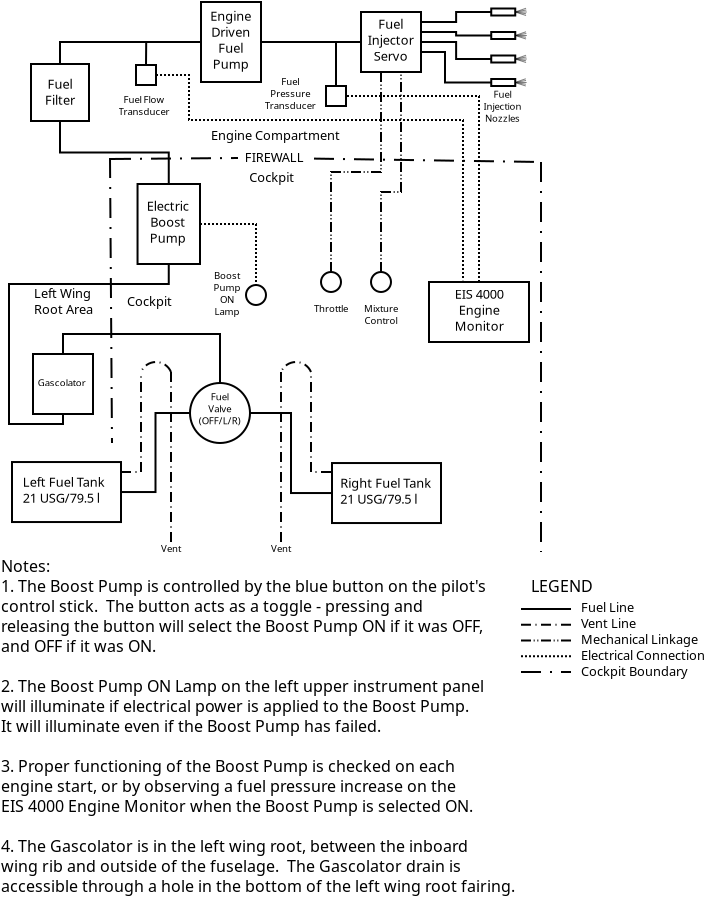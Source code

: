 <?xml version="1.0" encoding="UTF-8"?>
<dia:diagram xmlns:dia="http://www.lysator.liu.se/~alla/dia/">
  <dia:layer name="Background" visible="true">
    <dia:object type="Standard - Line" version="0" id="O0">
      <dia:attribute name="obj_pos">
        <dia:point val="9.0,-4.15"/>
      </dia:attribute>
      <dia:attribute name="obj_bb">
        <dia:rectangle val="8.949,-4.25;15.4,-4.1"/>
      </dia:attribute>
      <dia:attribute name="conn_endpoints">
        <dia:point val="9.0,-4.15"/>
        <dia:point val="15.35,-4.2"/>
      </dia:attribute>
      <dia:attribute name="numcp">
        <dia:int val="1"/>
      </dia:attribute>
      <dia:attribute name="line_style">
        <dia:enum val="2"/>
      </dia:attribute>
    </dia:object>
    <dia:object type="Standard - Text" version="0" id="O1">
      <dia:attribute name="obj_pos">
        <dia:point val="3.05,13.35"/>
      </dia:attribute>
      <dia:attribute name="obj_bb">
        <dia:rectangle val="3.05,12.7;3.05,13.7"/>
      </dia:attribute>
      <dia:attribute name="text">
        <dia:composite type="text">
          <dia:attribute name="string">
            <dia:string>##</dia:string>
          </dia:attribute>
          <dia:attribute name="font">
            <dia:font family="sans" style="0" name="Helvetica"/>
          </dia:attribute>
          <dia:attribute name="height">
            <dia:real val="0.8"/>
          </dia:attribute>
          <dia:attribute name="pos">
            <dia:point val="3.05,13.35"/>
          </dia:attribute>
          <dia:attribute name="color">
            <dia:color val="#000000"/>
          </dia:attribute>
          <dia:attribute name="alignment">
            <dia:enum val="0"/>
          </dia:attribute>
        </dia:composite>
      </dia:attribute>
    </dia:object>
    <dia:object type="Standard - ZigZagLine" version="0" id="O2">
      <dia:attribute name="obj_pos">
        <dia:point val="20.05,12.552"/>
      </dia:attribute>
      <dia:attribute name="obj_bb">
        <dia:rectangle val="15.9,8.5;20.1,12.602"/>
      </dia:attribute>
      <dia:attribute name="orth_points">
        <dia:point val="20.05,12.552"/>
        <dia:point val="18,12.552"/>
        <dia:point val="18,8.55"/>
        <dia:point val="15.95,8.55"/>
      </dia:attribute>
      <dia:attribute name="orth_orient">
        <dia:enum val="0"/>
        <dia:enum val="1"/>
        <dia:enum val="0"/>
      </dia:attribute>
      <dia:connections>
        <dia:connection handle="0" to="O34" connection="3"/>
        <dia:connection handle="1" to="O32" connection="4"/>
      </dia:connections>
    </dia:object>
    <dia:object type="Standard - ZigZagLine" version="0" id="O3">
      <dia:attribute name="obj_pos">
        <dia:point val="9.5,12.502"/>
      </dia:attribute>
      <dia:attribute name="obj_bb">
        <dia:rectangle val="9.45,8.5;13,12.552"/>
      </dia:attribute>
      <dia:attribute name="orth_points">
        <dia:point val="9.5,12.502"/>
        <dia:point val="11.225,12.502"/>
        <dia:point val="11.225,8.55"/>
        <dia:point val="12.95,8.55"/>
      </dia:attribute>
      <dia:attribute name="orth_orient">
        <dia:enum val="0"/>
        <dia:enum val="1"/>
        <dia:enum val="0"/>
      </dia:attribute>
      <dia:connections>
        <dia:connection handle="0" to="O24" connection="4"/>
        <dia:connection handle="1" to="O32" connection="3"/>
      </dia:connections>
    </dia:object>
    <dia:group>
      <dia:object type="Standard - Box" version="0" id="O4">
        <dia:attribute name="obj_pos">
          <dia:point val="21.5,-11.5"/>
        </dia:attribute>
        <dia:attribute name="obj_bb">
          <dia:rectangle val="21.45,-11.55;24.55,-8.45"/>
        </dia:attribute>
        <dia:attribute name="elem_corner">
          <dia:point val="21.5,-11.5"/>
        </dia:attribute>
        <dia:attribute name="elem_width">
          <dia:real val="3"/>
        </dia:attribute>
        <dia:attribute name="elem_height">
          <dia:real val="3"/>
        </dia:attribute>
        <dia:attribute name="show_background">
          <dia:boolean val="true"/>
        </dia:attribute>
      </dia:object>
      <dia:object type="Standard - Text" version="0" id="O5">
        <dia:attribute name="obj_pos">
          <dia:point val="22.989,-10.661"/>
        </dia:attribute>
        <dia:attribute name="obj_bb">
          <dia:rectangle val="21.764,-11.311;24.214,-8.711"/>
        </dia:attribute>
        <dia:attribute name="text">
          <dia:composite type="text">
            <dia:attribute name="string">
              <dia:string>#Fuel
Injector
Servo#</dia:string>
            </dia:attribute>
            <dia:attribute name="font">
              <dia:font family="sans" style="0" name="Helvetica"/>
            </dia:attribute>
            <dia:attribute name="height">
              <dia:real val="0.8"/>
            </dia:attribute>
            <dia:attribute name="pos">
              <dia:point val="22.989,-10.661"/>
            </dia:attribute>
            <dia:attribute name="color">
              <dia:color val="#000000"/>
            </dia:attribute>
            <dia:attribute name="alignment">
              <dia:enum val="1"/>
            </dia:attribute>
          </dia:composite>
        </dia:attribute>
      </dia:object>
    </dia:group>
    <dia:group>
      <dia:object type="Standard - Box" version="0" id="O6">
        <dia:attribute name="obj_pos">
          <dia:point val="10.327,-2.9"/>
        </dia:attribute>
        <dia:attribute name="obj_bb">
          <dia:rectangle val="10.277,-2.95;13.5,1.15"/>
        </dia:attribute>
        <dia:attribute name="elem_corner">
          <dia:point val="10.327,-2.9"/>
        </dia:attribute>
        <dia:attribute name="elem_width">
          <dia:real val="3.123"/>
        </dia:attribute>
        <dia:attribute name="elem_height">
          <dia:real val="4"/>
        </dia:attribute>
        <dia:attribute name="show_background">
          <dia:boolean val="true"/>
        </dia:attribute>
      </dia:object>
      <dia:object type="Standard - Text" version="0" id="O7">
        <dia:attribute name="obj_pos">
          <dia:point val="11.838,-1.561"/>
        </dia:attribute>
        <dia:attribute name="obj_bb">
          <dia:rectangle val="10.713,-2.211;12.963,0.389"/>
        </dia:attribute>
        <dia:attribute name="text">
          <dia:composite type="text">
            <dia:attribute name="string">
              <dia:string>#Electric
Boost
Pump#</dia:string>
            </dia:attribute>
            <dia:attribute name="font">
              <dia:font family="sans" style="0" name="Helvetica"/>
            </dia:attribute>
            <dia:attribute name="height">
              <dia:real val="0.8"/>
            </dia:attribute>
            <dia:attribute name="pos">
              <dia:point val="11.838,-1.561"/>
            </dia:attribute>
            <dia:attribute name="color">
              <dia:color val="#000000"/>
            </dia:attribute>
            <dia:attribute name="alignment">
              <dia:enum val="1"/>
            </dia:attribute>
          </dia:composite>
        </dia:attribute>
      </dia:object>
    </dia:group>
    <dia:object type="Standard - ZigZagLine" version="0" id="O8">
      <dia:attribute name="obj_pos">
        <dia:point val="6.6,8.6"/>
      </dia:attribute>
      <dia:attribute name="obj_bb">
        <dia:rectangle val="3.85,1.05;11.938,9.15"/>
      </dia:attribute>
      <dia:attribute name="orth_points">
        <dia:point val="6.6,8.6"/>
        <dia:point val="6.6,9.1"/>
        <dia:point val="3.9,9.1"/>
        <dia:point val="3.9,2.1"/>
        <dia:point val="11.888,2.1"/>
        <dia:point val="11.888,1.1"/>
      </dia:attribute>
      <dia:attribute name="orth_orient">
        <dia:enum val="1"/>
        <dia:enum val="0"/>
        <dia:enum val="1"/>
        <dia:enum val="0"/>
        <dia:enum val="1"/>
      </dia:attribute>
      <dia:attribute name="autorouting">
        <dia:boolean val="false"/>
      </dia:attribute>
      <dia:connections>
        <dia:connection handle="0" to="O30" connection="6"/>
        <dia:connection handle="1" to="O6" connection="6"/>
      </dia:connections>
    </dia:object>
    <dia:object type="Standard - ZigZagLine" version="0" id="O9">
      <dia:attribute name="obj_pos">
        <dia:point val="11.888,-2.9"/>
      </dia:attribute>
      <dia:attribute name="obj_bb">
        <dia:rectangle val="6.4,-6.1;11.938,-2.85"/>
      </dia:attribute>
      <dia:attribute name="orth_points">
        <dia:point val="11.888,-2.9"/>
        <dia:point val="11.888,-4.475"/>
        <dia:point val="6.45,-4.475"/>
        <dia:point val="6.45,-6.05"/>
      </dia:attribute>
      <dia:attribute name="orth_orient">
        <dia:enum val="1"/>
        <dia:enum val="0"/>
        <dia:enum val="1"/>
      </dia:attribute>
      <dia:connections>
        <dia:connection handle="0" to="O6" connection="1"/>
        <dia:connection handle="1" to="O70" connection="6"/>
      </dia:connections>
    </dia:object>
    <dia:group>
      <dia:object type="Standard - Box" version="0" id="O10">
        <dia:attribute name="obj_pos">
          <dia:point val="13.5,-12"/>
        </dia:attribute>
        <dia:attribute name="obj_bb">
          <dia:rectangle val="13.45,-12.05;16.55,-7.95"/>
        </dia:attribute>
        <dia:attribute name="elem_corner">
          <dia:point val="13.5,-12"/>
        </dia:attribute>
        <dia:attribute name="elem_width">
          <dia:real val="3"/>
        </dia:attribute>
        <dia:attribute name="elem_height">
          <dia:real val="4"/>
        </dia:attribute>
        <dia:attribute name="show_background">
          <dia:boolean val="true"/>
        </dia:attribute>
      </dia:object>
      <dia:object type="Standard - Text" version="0" id="O11">
        <dia:attribute name="obj_pos">
          <dia:point val="14.989,-11.061"/>
        </dia:attribute>
        <dia:attribute name="obj_bb">
          <dia:rectangle val="13.989,-11.711;15.989,-8.311"/>
        </dia:attribute>
        <dia:attribute name="text">
          <dia:composite type="text">
            <dia:attribute name="string">
              <dia:string>#Engine
Driven
Fuel
Pump#</dia:string>
            </dia:attribute>
            <dia:attribute name="font">
              <dia:font family="sans" style="0" name="Helvetica"/>
            </dia:attribute>
            <dia:attribute name="height">
              <dia:real val="0.8"/>
            </dia:attribute>
            <dia:attribute name="pos">
              <dia:point val="14.989,-11.061"/>
            </dia:attribute>
            <dia:attribute name="color">
              <dia:color val="#000000"/>
            </dia:attribute>
            <dia:attribute name="alignment">
              <dia:enum val="1"/>
            </dia:attribute>
          </dia:composite>
        </dia:attribute>
      </dia:object>
    </dia:group>
    <dia:object type="Standard - ZigZagLine" version="0" id="O12">
      <dia:attribute name="obj_pos">
        <dia:point val="6.45,-8.9"/>
      </dia:attribute>
      <dia:attribute name="obj_bb">
        <dia:rectangle val="6.4,-10.05;13.55,-8.85"/>
      </dia:attribute>
      <dia:attribute name="orth_points">
        <dia:point val="6.45,-8.9"/>
        <dia:point val="6.45,-10"/>
        <dia:point val="13.5,-10"/>
      </dia:attribute>
      <dia:attribute name="orth_orient">
        <dia:enum val="1"/>
        <dia:enum val="0"/>
      </dia:attribute>
      <dia:connections>
        <dia:connection handle="0" to="O70" connection="1"/>
        <dia:connection handle="1" to="O10" connection="3"/>
      </dia:connections>
    </dia:object>
    <dia:object type="Standard - ZigZagLine" version="0" id="O13">
      <dia:attribute name="obj_pos">
        <dia:point val="16.5,-10"/>
      </dia:attribute>
      <dia:attribute name="obj_bb">
        <dia:rectangle val="16.5,-10.05;21.571,-9.95"/>
      </dia:attribute>
      <dia:attribute name="orth_points">
        <dia:point val="16.5,-10"/>
        <dia:point val="16.5,-10"/>
        <dia:point val="21.5,-10"/>
        <dia:point val="21.5,-10"/>
      </dia:attribute>
      <dia:attribute name="orth_orient">
        <dia:enum val="0"/>
        <dia:enum val="1"/>
        <dia:enum val="0"/>
      </dia:attribute>
      <dia:connections>
        <dia:connection handle="0" to="O10" connection="4"/>
        <dia:connection handle="1" to="O4" connection="3"/>
      </dia:connections>
    </dia:object>
    <dia:group>
      <dia:object type="Standard - Box" version="0" id="O14">
        <dia:attribute name="obj_pos">
          <dia:point val="24.9,2"/>
        </dia:attribute>
        <dia:attribute name="obj_bb">
          <dia:rectangle val="24.85,1.95;29.95,5.05"/>
        </dia:attribute>
        <dia:attribute name="elem_corner">
          <dia:point val="24.9,2"/>
        </dia:attribute>
        <dia:attribute name="elem_width">
          <dia:real val="5"/>
        </dia:attribute>
        <dia:attribute name="elem_height">
          <dia:real val="3"/>
        </dia:attribute>
        <dia:attribute name="show_background">
          <dia:boolean val="true"/>
        </dia:attribute>
      </dia:object>
      <dia:object type="Standard - Text" version="0" id="O15">
        <dia:attribute name="obj_pos">
          <dia:point val="27.411,2.839"/>
        </dia:attribute>
        <dia:attribute name="obj_bb">
          <dia:rectangle val="26.011,2.189;28.811,4.789"/>
        </dia:attribute>
        <dia:attribute name="text">
          <dia:composite type="text">
            <dia:attribute name="string">
              <dia:string>#EIS 4000
Engine
Monitor#</dia:string>
            </dia:attribute>
            <dia:attribute name="font">
              <dia:font family="sans" style="0" name="Helvetica"/>
            </dia:attribute>
            <dia:attribute name="height">
              <dia:real val="0.8"/>
            </dia:attribute>
            <dia:attribute name="pos">
              <dia:point val="27.411,2.839"/>
            </dia:attribute>
            <dia:attribute name="color">
              <dia:color val="#000000"/>
            </dia:attribute>
            <dia:attribute name="alignment">
              <dia:enum val="1"/>
            </dia:attribute>
          </dia:composite>
        </dia:attribute>
      </dia:object>
    </dia:group>
    <dia:object type="Standard - ZigZagLine" version="0" id="O16">
      <dia:attribute name="obj_pos">
        <dia:point val="27.4,2"/>
      </dia:attribute>
      <dia:attribute name="obj_bb">
        <dia:rectangle val="20.7,-7.35;27.45,2.05"/>
      </dia:attribute>
      <dia:attribute name="orth_points">
        <dia:point val="27.4,2"/>
        <dia:point val="27.4,-7.3"/>
        <dia:point val="20.75,-7.3"/>
      </dia:attribute>
      <dia:attribute name="orth_orient">
        <dia:enum val="1"/>
        <dia:enum val="0"/>
      </dia:attribute>
      <dia:attribute name="line_style">
        <dia:enum val="1"/>
      </dia:attribute>
      <dia:attribute name="dashlength">
        <dia:real val="0.1"/>
      </dia:attribute>
      <dia:connections>
        <dia:connection handle="0" to="O14" connection="1"/>
        <dia:connection handle="1" to="O37" connection="4"/>
      </dia:connections>
    </dia:object>
    <dia:object type="Standard - ZigZagLine" version="0" id="O17">
      <dia:attribute name="obj_pos">
        <dia:point val="14.45,7.05"/>
      </dia:attribute>
      <dia:attribute name="obj_bb">
        <dia:rectangle val="6.55,4.55;14.5,7.1"/>
      </dia:attribute>
      <dia:attribute name="orth_points">
        <dia:point val="14.45,7.05"/>
        <dia:point val="14.45,4.6"/>
        <dia:point val="6.6,4.6"/>
        <dia:point val="6.6,5.6"/>
      </dia:attribute>
      <dia:attribute name="orth_orient">
        <dia:enum val="1"/>
        <dia:enum val="0"/>
        <dia:enum val="1"/>
      </dia:attribute>
      <dia:connections>
        <dia:connection handle="0" to="O32" connection="1"/>
        <dia:connection handle="1" to="O30" connection="1"/>
      </dia:connections>
    </dia:object>
    <dia:object type="Standard - Text" version="0" id="O18">
      <dia:attribute name="obj_pos">
        <dia:point val="15.911,-3"/>
      </dia:attribute>
      <dia:attribute name="obj_bb">
        <dia:rectangle val="15.911,-3.65;18.511,-2.65"/>
      </dia:attribute>
      <dia:attribute name="text">
        <dia:composite type="text">
          <dia:attribute name="string">
            <dia:string>#Cockpit #</dia:string>
          </dia:attribute>
          <dia:attribute name="font">
            <dia:font family="sans" style="0" name="Helvetica"/>
          </dia:attribute>
          <dia:attribute name="height">
            <dia:real val="0.8"/>
          </dia:attribute>
          <dia:attribute name="pos">
            <dia:point val="15.911,-3"/>
          </dia:attribute>
          <dia:attribute name="color">
            <dia:color val="#000000"/>
          </dia:attribute>
          <dia:attribute name="alignment">
            <dia:enum val="0"/>
          </dia:attribute>
        </dia:composite>
      </dia:attribute>
    </dia:object>
    <dia:object type="Standard - Text" version="0" id="O19">
      <dia:attribute name="obj_pos">
        <dia:point val="14,-5.1"/>
      </dia:attribute>
      <dia:attribute name="obj_bb">
        <dia:rectangle val="14,-5.75;20.4,-4.75"/>
      </dia:attribute>
      <dia:attribute name="text">
        <dia:composite type="text">
          <dia:attribute name="string">
            <dia:string>#Engine Compartment#</dia:string>
          </dia:attribute>
          <dia:attribute name="font">
            <dia:font family="sans" style="0" name="Helvetica"/>
          </dia:attribute>
          <dia:attribute name="height">
            <dia:real val="0.8"/>
          </dia:attribute>
          <dia:attribute name="pos">
            <dia:point val="14,-5.1"/>
          </dia:attribute>
          <dia:attribute name="color">
            <dia:color val="#000000"/>
          </dia:attribute>
          <dia:attribute name="alignment">
            <dia:enum val="0"/>
          </dia:attribute>
        </dia:composite>
      </dia:attribute>
    </dia:object>
    <dia:object type="Standard - Line" version="0" id="O20">
      <dia:attribute name="obj_pos">
        <dia:point val="20.25,-9.95"/>
      </dia:attribute>
      <dia:attribute name="obj_bb">
        <dia:rectangle val="20.2,-10;20.3,-7.75"/>
      </dia:attribute>
      <dia:attribute name="conn_endpoints">
        <dia:point val="20.25,-9.95"/>
        <dia:point val="20.25,-7.8"/>
      </dia:attribute>
      <dia:attribute name="numcp">
        <dia:int val="1"/>
      </dia:attribute>
      <dia:connections>
        <dia:connection handle="1" to="O37" connection="1"/>
      </dia:connections>
    </dia:object>
    <dia:object type="Standard - Ellipse" version="0" id="O21">
      <dia:attribute name="obj_pos">
        <dia:point val="15.75,2.15"/>
      </dia:attribute>
      <dia:attribute name="obj_bb">
        <dia:rectangle val="15.7,2.1;16.8,3.2"/>
      </dia:attribute>
      <dia:attribute name="elem_corner">
        <dia:point val="15.75,2.15"/>
      </dia:attribute>
      <dia:attribute name="elem_width">
        <dia:real val="1"/>
      </dia:attribute>
      <dia:attribute name="elem_height">
        <dia:real val="1"/>
      </dia:attribute>
    </dia:object>
    <dia:object type="Standard - Text" version="0" id="O22">
      <dia:attribute name="obj_pos">
        <dia:point val="14.8,1.85"/>
      </dia:attribute>
      <dia:attribute name="obj_bb">
        <dia:rectangle val="14.1,1.35;15.5,3.9"/>
      </dia:attribute>
      <dia:attribute name="text">
        <dia:composite type="text">
          <dia:attribute name="string">
            <dia:string>#Boost
Pump
ON
Lamp#</dia:string>
          </dia:attribute>
          <dia:attribute name="font">
            <dia:font family="sans" style="0" name="Helvetica"/>
          </dia:attribute>
          <dia:attribute name="height">
            <dia:real val="0.6"/>
          </dia:attribute>
          <dia:attribute name="pos">
            <dia:point val="14.8,1.85"/>
          </dia:attribute>
          <dia:attribute name="color">
            <dia:color val="#000000"/>
          </dia:attribute>
          <dia:attribute name="alignment">
            <dia:enum val="1"/>
          </dia:attribute>
        </dia:composite>
      </dia:attribute>
    </dia:object>
    <dia:object type="Standard - ZigZagLine" version="0" id="O23">
      <dia:attribute name="obj_pos">
        <dia:point val="13.45,-0.9"/>
      </dia:attribute>
      <dia:attribute name="obj_bb">
        <dia:rectangle val="13.4,-0.95;16.3,2.2"/>
      </dia:attribute>
      <dia:attribute name="orth_points">
        <dia:point val="13.45,-0.9"/>
        <dia:point val="16.25,-0.9"/>
        <dia:point val="16.25,2.15"/>
      </dia:attribute>
      <dia:attribute name="orth_orient">
        <dia:enum val="0"/>
        <dia:enum val="1"/>
      </dia:attribute>
      <dia:attribute name="line_style">
        <dia:enum val="1"/>
      </dia:attribute>
      <dia:attribute name="dashlength">
        <dia:real val="0.1"/>
      </dia:attribute>
      <dia:connections>
        <dia:connection handle="0" to="O6" connection="4"/>
        <dia:connection handle="1" to="O21" connection="1"/>
      </dia:connections>
    </dia:object>
    <dia:group>
      <dia:object type="Standard - Box" version="0" id="O24">
        <dia:attribute name="obj_pos">
          <dia:point val="4.05,11.002"/>
        </dia:attribute>
        <dia:attribute name="obj_bb">
          <dia:rectangle val="4,10.952;9.55,14.052"/>
        </dia:attribute>
        <dia:attribute name="elem_corner">
          <dia:point val="4.05,11.002"/>
        </dia:attribute>
        <dia:attribute name="elem_width">
          <dia:real val="5.45"/>
        </dia:attribute>
        <dia:attribute name="elem_height">
          <dia:real val="3"/>
        </dia:attribute>
        <dia:attribute name="show_background">
          <dia:boolean val="true"/>
        </dia:attribute>
      </dia:object>
      <dia:object type="Standard - Text" version="0" id="O25">
        <dia:attribute name="obj_pos">
          <dia:point val="4.589,12.241"/>
        </dia:attribute>
        <dia:attribute name="obj_bb">
          <dia:rectangle val="4.589,11.591;8.939,13.391"/>
        </dia:attribute>
        <dia:attribute name="text">
          <dia:composite type="text">
            <dia:attribute name="string">
              <dia:string>#Left Fuel Tank
21 USG/79.5 l#</dia:string>
            </dia:attribute>
            <dia:attribute name="font">
              <dia:font family="sans" style="0" name="Helvetica"/>
            </dia:attribute>
            <dia:attribute name="height">
              <dia:real val="0.8"/>
            </dia:attribute>
            <dia:attribute name="pos">
              <dia:point val="4.589,12.241"/>
            </dia:attribute>
            <dia:attribute name="color">
              <dia:color val="#000000"/>
            </dia:attribute>
            <dia:attribute name="alignment">
              <dia:enum val="0"/>
            </dia:attribute>
          </dia:composite>
        </dia:attribute>
      </dia:object>
    </dia:group>
    <dia:object type="Standard - Text" version="0" id="O26">
      <dia:attribute name="obj_pos">
        <dia:point val="15.686,-4"/>
      </dia:attribute>
      <dia:attribute name="obj_bb">
        <dia:rectangle val="15.686,-4.65;18.736,-3.65"/>
      </dia:attribute>
      <dia:attribute name="text">
        <dia:composite type="text">
          <dia:attribute name="string">
            <dia:string>#FIREWALL#</dia:string>
          </dia:attribute>
          <dia:attribute name="font">
            <dia:font family="sans" style="0" name="Helvetica"/>
          </dia:attribute>
          <dia:attribute name="height">
            <dia:real val="0.8"/>
          </dia:attribute>
          <dia:attribute name="pos">
            <dia:point val="15.686,-4"/>
          </dia:attribute>
          <dia:attribute name="color">
            <dia:color val="#000000"/>
          </dia:attribute>
          <dia:attribute name="alignment">
            <dia:enum val="0"/>
          </dia:attribute>
        </dia:composite>
      </dia:attribute>
    </dia:object>
    <dia:object type="Standard - Text" version="0" id="O27">
      <dia:attribute name="obj_pos">
        <dia:point val="15.2,-4.1"/>
      </dia:attribute>
      <dia:attribute name="obj_bb">
        <dia:rectangle val="15.2,-4.75;15.2,-3.75"/>
      </dia:attribute>
      <dia:attribute name="text">
        <dia:composite type="text">
          <dia:attribute name="string">
            <dia:string>##</dia:string>
          </dia:attribute>
          <dia:attribute name="font">
            <dia:font family="sans" style="0" name="Helvetica"/>
          </dia:attribute>
          <dia:attribute name="height">
            <dia:real val="0.8"/>
          </dia:attribute>
          <dia:attribute name="pos">
            <dia:point val="15.2,-4.1"/>
          </dia:attribute>
          <dia:attribute name="color">
            <dia:color val="#000000"/>
          </dia:attribute>
          <dia:attribute name="alignment">
            <dia:enum val="0"/>
          </dia:attribute>
        </dia:composite>
      </dia:attribute>
    </dia:object>
    <dia:object type="Standard - Text" version="0" id="O28">
      <dia:attribute name="obj_pos">
        <dia:point val="17.65,-4.15"/>
      </dia:attribute>
      <dia:attribute name="obj_bb">
        <dia:rectangle val="17.65,-4.8;17.65,-3.8"/>
      </dia:attribute>
      <dia:attribute name="text">
        <dia:composite type="text">
          <dia:attribute name="string">
            <dia:string>##</dia:string>
          </dia:attribute>
          <dia:attribute name="font">
            <dia:font family="sans" style="0" name="Helvetica"/>
          </dia:attribute>
          <dia:attribute name="height">
            <dia:real val="0.8"/>
          </dia:attribute>
          <dia:attribute name="pos">
            <dia:point val="17.65,-4.15"/>
          </dia:attribute>
          <dia:attribute name="color">
            <dia:color val="#000000"/>
          </dia:attribute>
          <dia:attribute name="alignment">
            <dia:enum val="0"/>
          </dia:attribute>
        </dia:composite>
      </dia:attribute>
    </dia:object>
    <dia:object type="Standard - Line" version="0" id="O29">
      <dia:attribute name="obj_pos">
        <dia:point val="19.15,-4.17"/>
      </dia:attribute>
      <dia:attribute name="obj_bb">
        <dia:rectangle val="19.099,-4.22;30.551,-3.949"/>
      </dia:attribute>
      <dia:attribute name="conn_endpoints">
        <dia:point val="19.15,-4.17"/>
        <dia:point val="30.5,-4"/>
      </dia:attribute>
      <dia:attribute name="numcp">
        <dia:int val="1"/>
      </dia:attribute>
      <dia:attribute name="line_style">
        <dia:enum val="2"/>
      </dia:attribute>
    </dia:object>
    <dia:group>
      <dia:object type="Standard - Box" version="0" id="O30">
        <dia:attribute name="obj_pos">
          <dia:point val="5.1,5.6"/>
        </dia:attribute>
        <dia:attribute name="obj_bb">
          <dia:rectangle val="5.05,5.55;8.15,8.65"/>
        </dia:attribute>
        <dia:attribute name="elem_corner">
          <dia:point val="5.1,5.6"/>
        </dia:attribute>
        <dia:attribute name="elem_width">
          <dia:real val="3"/>
        </dia:attribute>
        <dia:attribute name="elem_height">
          <dia:real val="3"/>
        </dia:attribute>
        <dia:attribute name="show_background">
          <dia:boolean val="true"/>
        </dia:attribute>
      </dia:object>
      <dia:object type="Standard - Text" version="0" id="O31">
        <dia:attribute name="obj_pos">
          <dia:point val="5.342,7.217"/>
        </dia:attribute>
        <dia:attribute name="obj_bb">
          <dia:rectangle val="5.342,6.717;7.842,7.467"/>
        </dia:attribute>
        <dia:attribute name="text">
          <dia:composite type="text">
            <dia:attribute name="string">
              <dia:string>#Gascolator#</dia:string>
            </dia:attribute>
            <dia:attribute name="font">
              <dia:font family="sans" style="0" name="Helvetica"/>
            </dia:attribute>
            <dia:attribute name="height">
              <dia:real val="0.6"/>
            </dia:attribute>
            <dia:attribute name="pos">
              <dia:point val="5.342,7.217"/>
            </dia:attribute>
            <dia:attribute name="color">
              <dia:color val="#000000"/>
            </dia:attribute>
            <dia:attribute name="alignment">
              <dia:enum val="0"/>
            </dia:attribute>
          </dia:composite>
        </dia:attribute>
      </dia:object>
    </dia:group>
    <dia:group>
      <dia:object type="Standard - Ellipse" version="0" id="O32">
        <dia:attribute name="obj_pos">
          <dia:point val="12.95,7.05"/>
        </dia:attribute>
        <dia:attribute name="obj_bb">
          <dia:rectangle val="12.9,7;16,10.1"/>
        </dia:attribute>
        <dia:attribute name="elem_corner">
          <dia:point val="12.95,7.05"/>
        </dia:attribute>
        <dia:attribute name="elem_width">
          <dia:real val="3"/>
        </dia:attribute>
        <dia:attribute name="elem_height">
          <dia:real val="3"/>
        </dia:attribute>
      </dia:object>
      <dia:object type="Standard - Text" version="0" id="O33">
        <dia:attribute name="obj_pos">
          <dia:point val="14.442,7.917"/>
        </dia:attribute>
        <dia:attribute name="obj_bb">
          <dia:rectangle val="13.192,7.417;15.692,9.367"/>
        </dia:attribute>
        <dia:attribute name="text">
          <dia:composite type="text">
            <dia:attribute name="string">
              <dia:string>#Fuel
Valve
(OFF/L/R)#</dia:string>
            </dia:attribute>
            <dia:attribute name="font">
              <dia:font family="sans" style="0" name="Helvetica"/>
            </dia:attribute>
            <dia:attribute name="height">
              <dia:real val="0.6"/>
            </dia:attribute>
            <dia:attribute name="pos">
              <dia:point val="14.442,7.917"/>
            </dia:attribute>
            <dia:attribute name="color">
              <dia:color val="#000000"/>
            </dia:attribute>
            <dia:attribute name="alignment">
              <dia:enum val="1"/>
            </dia:attribute>
          </dia:composite>
        </dia:attribute>
      </dia:object>
    </dia:group>
    <dia:group>
      <dia:object type="Standard - Box" version="0" id="O34">
        <dia:attribute name="obj_pos">
          <dia:point val="20.05,11.052"/>
        </dia:attribute>
        <dia:attribute name="obj_bb">
          <dia:rectangle val="20,11.002;25.55,14.102"/>
        </dia:attribute>
        <dia:attribute name="elem_corner">
          <dia:point val="20.05,11.052"/>
        </dia:attribute>
        <dia:attribute name="elem_width">
          <dia:real val="5.45"/>
        </dia:attribute>
        <dia:attribute name="elem_height">
          <dia:real val="3"/>
        </dia:attribute>
        <dia:attribute name="show_background">
          <dia:boolean val="true"/>
        </dia:attribute>
      </dia:object>
      <dia:object type="Standard - Text" version="0" id="O35">
        <dia:attribute name="obj_pos">
          <dia:point val="20.464,12.291"/>
        </dia:attribute>
        <dia:attribute name="obj_bb">
          <dia:rectangle val="20.464,11.641;25.064,13.441"/>
        </dia:attribute>
        <dia:attribute name="text">
          <dia:composite type="text">
            <dia:attribute name="string">
              <dia:string>#Right Fuel Tank
21 USG/79.5 l#</dia:string>
            </dia:attribute>
            <dia:attribute name="font">
              <dia:font family="sans" style="0" name="Helvetica"/>
            </dia:attribute>
            <dia:attribute name="height">
              <dia:real val="0.8"/>
            </dia:attribute>
            <dia:attribute name="pos">
              <dia:point val="20.464,12.291"/>
            </dia:attribute>
            <dia:attribute name="color">
              <dia:color val="#000000"/>
            </dia:attribute>
            <dia:attribute name="alignment">
              <dia:enum val="0"/>
            </dia:attribute>
          </dia:composite>
        </dia:attribute>
      </dia:object>
    </dia:group>
    <dia:group>
      <dia:object type="Standard - Text" version="0" id="O36">
        <dia:attribute name="obj_pos">
          <dia:point val="17.962,-7.85"/>
        </dia:attribute>
        <dia:attribute name="obj_bb">
          <dia:rectangle val="16.663,-8.35;19.262,-6.4"/>
        </dia:attribute>
        <dia:attribute name="text">
          <dia:composite type="text">
            <dia:attribute name="string">
              <dia:string>#Fuel
Pressure
Transducer#</dia:string>
            </dia:attribute>
            <dia:attribute name="font">
              <dia:font family="sans" style="0" name="Helvetica"/>
            </dia:attribute>
            <dia:attribute name="height">
              <dia:real val="0.6"/>
            </dia:attribute>
            <dia:attribute name="pos">
              <dia:point val="17.962,-7.85"/>
            </dia:attribute>
            <dia:attribute name="color">
              <dia:color val="#000000"/>
            </dia:attribute>
            <dia:attribute name="alignment">
              <dia:enum val="1"/>
            </dia:attribute>
          </dia:composite>
        </dia:attribute>
      </dia:object>
      <dia:object type="Standard - Box" version="0" id="O37">
        <dia:attribute name="obj_pos">
          <dia:point val="19.75,-7.8"/>
        </dia:attribute>
        <dia:attribute name="obj_bb">
          <dia:rectangle val="19.7,-7.85;20.8,-6.75"/>
        </dia:attribute>
        <dia:attribute name="elem_corner">
          <dia:point val="19.75,-7.8"/>
        </dia:attribute>
        <dia:attribute name="elem_width">
          <dia:real val="1"/>
        </dia:attribute>
        <dia:attribute name="elem_height">
          <dia:real val="1"/>
        </dia:attribute>
        <dia:attribute name="show_background">
          <dia:boolean val="true"/>
        </dia:attribute>
      </dia:object>
    </dia:group>
    <dia:object type="Standard - ZigZagLine" version="0" id="O38">
      <dia:attribute name="obj_pos">
        <dia:point val="24.5,-11"/>
      </dia:attribute>
      <dia:attribute name="obj_bb">
        <dia:rectangle val="24.45,-11.55;28.062,-10.95"/>
      </dia:attribute>
      <dia:attribute name="orth_points">
        <dia:point val="24.5,-11"/>
        <dia:point val="26.256,-11"/>
        <dia:point val="26.256,-11.5"/>
        <dia:point val="28.012,-11.5"/>
      </dia:attribute>
      <dia:attribute name="orth_orient">
        <dia:enum val="0"/>
        <dia:enum val="1"/>
        <dia:enum val="0"/>
      </dia:attribute>
      <dia:connections>
        <dia:connection handle="1" to="O42" connection="3"/>
      </dia:connections>
    </dia:object>
    <dia:object type="Standard - ZigZagLine" version="0" id="O39">
      <dia:attribute name="obj_pos">
        <dia:point val="24.5,-10.5"/>
      </dia:attribute>
      <dia:attribute name="obj_bb">
        <dia:rectangle val="24.45,-10.55;28.062,-10.275"/>
      </dia:attribute>
      <dia:attribute name="orth_points">
        <dia:point val="24.5,-10.5"/>
        <dia:point val="26.256,-10.5"/>
        <dia:point val="26.256,-10.325"/>
        <dia:point val="28.012,-10.325"/>
      </dia:attribute>
      <dia:attribute name="orth_orient">
        <dia:enum val="0"/>
        <dia:enum val="1"/>
        <dia:enum val="0"/>
      </dia:attribute>
      <dia:connections>
        <dia:connection handle="1" to="O44" connection="3"/>
      </dia:connections>
    </dia:object>
    <dia:object type="Standard - ZigZagLine" version="0" id="O40">
      <dia:attribute name="obj_pos">
        <dia:point val="24.5,-10"/>
      </dia:attribute>
      <dia:attribute name="obj_bb">
        <dia:rectangle val="24.45,-10.05;28.062,-9.1"/>
      </dia:attribute>
      <dia:attribute name="orth_points">
        <dia:point val="24.5,-10"/>
        <dia:point val="26.256,-10"/>
        <dia:point val="26.256,-9.15"/>
        <dia:point val="28.012,-9.15"/>
      </dia:attribute>
      <dia:attribute name="orth_orient">
        <dia:enum val="0"/>
        <dia:enum val="1"/>
        <dia:enum val="0"/>
      </dia:attribute>
      <dia:connections>
        <dia:connection handle="1" to="O45" connection="3"/>
      </dia:connections>
    </dia:object>
    <dia:object type="Standard - ZigZagLine" version="0" id="O41">
      <dia:attribute name="obj_pos">
        <dia:point val="24.5,-9.5"/>
      </dia:attribute>
      <dia:attribute name="obj_bb">
        <dia:rectangle val="24.45,-9.55;28.062,-7.925"/>
      </dia:attribute>
      <dia:attribute name="orth_points">
        <dia:point val="24.5,-9.5"/>
        <dia:point val="25.7,-9.5"/>
        <dia:point val="25.7,-7.975"/>
        <dia:point val="28.012,-7.975"/>
      </dia:attribute>
      <dia:attribute name="orth_orient">
        <dia:enum val="0"/>
        <dia:enum val="1"/>
        <dia:enum val="0"/>
      </dia:attribute>
      <dia:attribute name="autorouting">
        <dia:boolean val="false"/>
      </dia:attribute>
      <dia:connections>
        <dia:connection handle="1" to="O43" connection="3"/>
      </dia:connections>
    </dia:object>
    <dia:group>
      <dia:group>
        <dia:object type="Standard - Box" version="0" id="O42">
          <dia:attribute name="obj_pos">
            <dia:point val="28.012,-11.675"/>
          </dia:attribute>
          <dia:attribute name="obj_bb">
            <dia:rectangle val="27.962,-11.725;29.262,-11.275"/>
          </dia:attribute>
          <dia:attribute name="elem_corner">
            <dia:point val="28.012,-11.675"/>
          </dia:attribute>
          <dia:attribute name="elem_width">
            <dia:real val="1.2"/>
          </dia:attribute>
          <dia:attribute name="elem_height">
            <dia:real val="0.35"/>
          </dia:attribute>
          <dia:attribute name="show_background">
            <dia:boolean val="true"/>
          </dia:attribute>
        </dia:object>
        <dia:object type="Standard - Box" version="0" id="O43">
          <dia:attribute name="obj_pos">
            <dia:point val="28.012,-8.15"/>
          </dia:attribute>
          <dia:attribute name="obj_bb">
            <dia:rectangle val="27.962,-8.2;29.262,-7.75"/>
          </dia:attribute>
          <dia:attribute name="elem_corner">
            <dia:point val="28.012,-8.15"/>
          </dia:attribute>
          <dia:attribute name="elem_width">
            <dia:real val="1.2"/>
          </dia:attribute>
          <dia:attribute name="elem_height">
            <dia:real val="0.35"/>
          </dia:attribute>
          <dia:attribute name="show_background">
            <dia:boolean val="true"/>
          </dia:attribute>
        </dia:object>
        <dia:object type="Standard - Box" version="0" id="O44">
          <dia:attribute name="obj_pos">
            <dia:point val="28.012,-10.5"/>
          </dia:attribute>
          <dia:attribute name="obj_bb">
            <dia:rectangle val="27.962,-10.55;29.262,-10.1"/>
          </dia:attribute>
          <dia:attribute name="elem_corner">
            <dia:point val="28.012,-10.5"/>
          </dia:attribute>
          <dia:attribute name="elem_width">
            <dia:real val="1.2"/>
          </dia:attribute>
          <dia:attribute name="elem_height">
            <dia:real val="0.35"/>
          </dia:attribute>
          <dia:attribute name="show_background">
            <dia:boolean val="true"/>
          </dia:attribute>
        </dia:object>
        <dia:object type="Standard - Box" version="0" id="O45">
          <dia:attribute name="obj_pos">
            <dia:point val="28.012,-9.325"/>
          </dia:attribute>
          <dia:attribute name="obj_bb">
            <dia:rectangle val="27.962,-9.375;29.262,-8.925"/>
          </dia:attribute>
          <dia:attribute name="elem_corner">
            <dia:point val="28.012,-9.325"/>
          </dia:attribute>
          <dia:attribute name="elem_width">
            <dia:real val="1.2"/>
          </dia:attribute>
          <dia:attribute name="elem_height">
            <dia:real val="0.35"/>
          </dia:attribute>
          <dia:attribute name="show_background">
            <dia:boolean val="true"/>
          </dia:attribute>
        </dia:object>
      </dia:group>
      <dia:group>
        <dia:object type="Standard - Line" version="0" id="O46">
          <dia:attribute name="obj_pos">
            <dia:point val="29.788,-11.5"/>
          </dia:attribute>
          <dia:attribute name="obj_bb">
            <dia:rectangle val="29.212,-11.5;29.788,-11.5"/>
          </dia:attribute>
          <dia:attribute name="conn_endpoints">
            <dia:point val="29.788,-11.5"/>
            <dia:point val="29.212,-11.5"/>
          </dia:attribute>
          <dia:attribute name="numcp">
            <dia:int val="1"/>
          </dia:attribute>
          <dia:attribute name="line_width">
            <dia:real val="0"/>
          </dia:attribute>
          <dia:attribute name="line_style">
            <dia:enum val="4"/>
          </dia:attribute>
          <dia:attribute name="dashlength">
            <dia:real val="0.05"/>
          </dia:attribute>
        </dia:object>
        <dia:object type="Standard - Line" version="0" id="O47">
          <dia:attribute name="obj_pos">
            <dia:point val="29.75,-11.688"/>
          </dia:attribute>
          <dia:attribute name="obj_bb">
            <dia:rectangle val="29.212,-11.688;29.75,-11.5"/>
          </dia:attribute>
          <dia:attribute name="conn_endpoints">
            <dia:point val="29.75,-11.688"/>
            <dia:point val="29.212,-11.5"/>
          </dia:attribute>
          <dia:attribute name="numcp">
            <dia:int val="1"/>
          </dia:attribute>
          <dia:attribute name="line_width">
            <dia:real val="0"/>
          </dia:attribute>
          <dia:attribute name="line_style">
            <dia:enum val="4"/>
          </dia:attribute>
          <dia:attribute name="dashlength">
            <dia:real val="0.05"/>
          </dia:attribute>
        </dia:object>
        <dia:object type="Standard - Line" version="0" id="O48">
          <dia:attribute name="obj_pos">
            <dia:point val="29.75,-11.325"/>
          </dia:attribute>
          <dia:attribute name="obj_bb">
            <dia:rectangle val="29.212,-11.5;29.75,-11.325"/>
          </dia:attribute>
          <dia:attribute name="conn_endpoints">
            <dia:point val="29.75,-11.325"/>
            <dia:point val="29.212,-11.5"/>
          </dia:attribute>
          <dia:attribute name="numcp">
            <dia:int val="1"/>
          </dia:attribute>
          <dia:attribute name="line_width">
            <dia:real val="0"/>
          </dia:attribute>
          <dia:attribute name="line_style">
            <dia:enum val="4"/>
          </dia:attribute>
          <dia:attribute name="dashlength">
            <dia:real val="0.05"/>
          </dia:attribute>
        </dia:object>
        <dia:object type="Standard - Line" version="0" id="O49">
          <dia:attribute name="obj_pos">
            <dia:point val="29.763,-11.6"/>
          </dia:attribute>
          <dia:attribute name="obj_bb">
            <dia:rectangle val="29.212,-11.6;29.763,-11.5"/>
          </dia:attribute>
          <dia:attribute name="conn_endpoints">
            <dia:point val="29.763,-11.6"/>
            <dia:point val="29.212,-11.5"/>
          </dia:attribute>
          <dia:attribute name="numcp">
            <dia:int val="1"/>
          </dia:attribute>
          <dia:attribute name="line_width">
            <dia:real val="0"/>
          </dia:attribute>
          <dia:attribute name="line_style">
            <dia:enum val="4"/>
          </dia:attribute>
          <dia:attribute name="dashlength">
            <dia:real val="0.05"/>
          </dia:attribute>
        </dia:object>
        <dia:object type="Standard - Line" version="0" id="O50">
          <dia:attribute name="obj_pos">
            <dia:point val="29.212,-11.5"/>
          </dia:attribute>
          <dia:attribute name="obj_bb">
            <dia:rectangle val="29.212,-11.5;29.75,-11.412"/>
          </dia:attribute>
          <dia:attribute name="conn_endpoints">
            <dia:point val="29.212,-11.5"/>
            <dia:point val="29.75,-11.412"/>
          </dia:attribute>
          <dia:attribute name="numcp">
            <dia:int val="1"/>
          </dia:attribute>
          <dia:attribute name="line_width">
            <dia:real val="0"/>
          </dia:attribute>
          <dia:attribute name="line_style">
            <dia:enum val="4"/>
          </dia:attribute>
          <dia:attribute name="dashlength">
            <dia:real val="0.05"/>
          </dia:attribute>
        </dia:object>
      </dia:group>
      <dia:group>
        <dia:object type="Standard - Line" version="0" id="O51">
          <dia:attribute name="obj_pos">
            <dia:point val="29.788,-10.325"/>
          </dia:attribute>
          <dia:attribute name="obj_bb">
            <dia:rectangle val="29.213,-10.325;29.788,-10.325"/>
          </dia:attribute>
          <dia:attribute name="conn_endpoints">
            <dia:point val="29.788,-10.325"/>
            <dia:point val="29.213,-10.325"/>
          </dia:attribute>
          <dia:attribute name="numcp">
            <dia:int val="1"/>
          </dia:attribute>
          <dia:attribute name="line_width">
            <dia:real val="0"/>
          </dia:attribute>
          <dia:attribute name="line_style">
            <dia:enum val="4"/>
          </dia:attribute>
          <dia:attribute name="dashlength">
            <dia:real val="0.05"/>
          </dia:attribute>
        </dia:object>
        <dia:object type="Standard - Line" version="0" id="O52">
          <dia:attribute name="obj_pos">
            <dia:point val="29.75,-10.512"/>
          </dia:attribute>
          <dia:attribute name="obj_bb">
            <dia:rectangle val="29.213,-10.512;29.75,-10.325"/>
          </dia:attribute>
          <dia:attribute name="conn_endpoints">
            <dia:point val="29.75,-10.512"/>
            <dia:point val="29.213,-10.325"/>
          </dia:attribute>
          <dia:attribute name="numcp">
            <dia:int val="1"/>
          </dia:attribute>
          <dia:attribute name="line_width">
            <dia:real val="0"/>
          </dia:attribute>
          <dia:attribute name="line_style">
            <dia:enum val="4"/>
          </dia:attribute>
          <dia:attribute name="dashlength">
            <dia:real val="0.05"/>
          </dia:attribute>
        </dia:object>
        <dia:object type="Standard - Line" version="0" id="O53">
          <dia:attribute name="obj_pos">
            <dia:point val="29.75,-10.15"/>
          </dia:attribute>
          <dia:attribute name="obj_bb">
            <dia:rectangle val="29.213,-10.325;29.75,-10.15"/>
          </dia:attribute>
          <dia:attribute name="conn_endpoints">
            <dia:point val="29.75,-10.15"/>
            <dia:point val="29.213,-10.325"/>
          </dia:attribute>
          <dia:attribute name="numcp">
            <dia:int val="1"/>
          </dia:attribute>
          <dia:attribute name="line_width">
            <dia:real val="0"/>
          </dia:attribute>
          <dia:attribute name="line_style">
            <dia:enum val="4"/>
          </dia:attribute>
          <dia:attribute name="dashlength">
            <dia:real val="0.05"/>
          </dia:attribute>
        </dia:object>
        <dia:object type="Standard - Line" version="0" id="O54">
          <dia:attribute name="obj_pos">
            <dia:point val="29.763,-10.425"/>
          </dia:attribute>
          <dia:attribute name="obj_bb">
            <dia:rectangle val="29.213,-10.425;29.763,-10.325"/>
          </dia:attribute>
          <dia:attribute name="conn_endpoints">
            <dia:point val="29.763,-10.425"/>
            <dia:point val="29.213,-10.325"/>
          </dia:attribute>
          <dia:attribute name="numcp">
            <dia:int val="1"/>
          </dia:attribute>
          <dia:attribute name="line_width">
            <dia:real val="0"/>
          </dia:attribute>
          <dia:attribute name="line_style">
            <dia:enum val="4"/>
          </dia:attribute>
          <dia:attribute name="dashlength">
            <dia:real val="0.05"/>
          </dia:attribute>
        </dia:object>
        <dia:object type="Standard - Line" version="0" id="O55">
          <dia:attribute name="obj_pos">
            <dia:point val="29.213,-10.325"/>
          </dia:attribute>
          <dia:attribute name="obj_bb">
            <dia:rectangle val="29.213,-10.325;29.75,-10.238"/>
          </dia:attribute>
          <dia:attribute name="conn_endpoints">
            <dia:point val="29.213,-10.325"/>
            <dia:point val="29.75,-10.238"/>
          </dia:attribute>
          <dia:attribute name="numcp">
            <dia:int val="1"/>
          </dia:attribute>
          <dia:attribute name="line_width">
            <dia:real val="0"/>
          </dia:attribute>
          <dia:attribute name="line_style">
            <dia:enum val="4"/>
          </dia:attribute>
          <dia:attribute name="dashlength">
            <dia:real val="0.05"/>
          </dia:attribute>
        </dia:object>
      </dia:group>
      <dia:group>
        <dia:object type="Standard - Line" version="0" id="O56">
          <dia:attribute name="obj_pos">
            <dia:point val="29.788,-9.15"/>
          </dia:attribute>
          <dia:attribute name="obj_bb">
            <dia:rectangle val="29.213,-9.15;29.788,-9.15"/>
          </dia:attribute>
          <dia:attribute name="conn_endpoints">
            <dia:point val="29.788,-9.15"/>
            <dia:point val="29.213,-9.15"/>
          </dia:attribute>
          <dia:attribute name="numcp">
            <dia:int val="1"/>
          </dia:attribute>
          <dia:attribute name="line_width">
            <dia:real val="0"/>
          </dia:attribute>
          <dia:attribute name="line_style">
            <dia:enum val="4"/>
          </dia:attribute>
          <dia:attribute name="dashlength">
            <dia:real val="0.05"/>
          </dia:attribute>
        </dia:object>
        <dia:object type="Standard - Line" version="0" id="O57">
          <dia:attribute name="obj_pos">
            <dia:point val="29.75,-9.338"/>
          </dia:attribute>
          <dia:attribute name="obj_bb">
            <dia:rectangle val="29.213,-9.338;29.75,-9.15"/>
          </dia:attribute>
          <dia:attribute name="conn_endpoints">
            <dia:point val="29.75,-9.338"/>
            <dia:point val="29.213,-9.15"/>
          </dia:attribute>
          <dia:attribute name="numcp">
            <dia:int val="1"/>
          </dia:attribute>
          <dia:attribute name="line_width">
            <dia:real val="0"/>
          </dia:attribute>
          <dia:attribute name="line_style">
            <dia:enum val="4"/>
          </dia:attribute>
          <dia:attribute name="dashlength">
            <dia:real val="0.05"/>
          </dia:attribute>
        </dia:object>
        <dia:object type="Standard - Line" version="0" id="O58">
          <dia:attribute name="obj_pos">
            <dia:point val="29.75,-8.975"/>
          </dia:attribute>
          <dia:attribute name="obj_bb">
            <dia:rectangle val="29.213,-9.15;29.75,-8.975"/>
          </dia:attribute>
          <dia:attribute name="conn_endpoints">
            <dia:point val="29.75,-8.975"/>
            <dia:point val="29.213,-9.15"/>
          </dia:attribute>
          <dia:attribute name="numcp">
            <dia:int val="1"/>
          </dia:attribute>
          <dia:attribute name="line_width">
            <dia:real val="0"/>
          </dia:attribute>
          <dia:attribute name="line_style">
            <dia:enum val="4"/>
          </dia:attribute>
          <dia:attribute name="dashlength">
            <dia:real val="0.05"/>
          </dia:attribute>
        </dia:object>
        <dia:object type="Standard - Line" version="0" id="O59">
          <dia:attribute name="obj_pos">
            <dia:point val="29.763,-9.25"/>
          </dia:attribute>
          <dia:attribute name="obj_bb">
            <dia:rectangle val="29.213,-9.25;29.763,-9.15"/>
          </dia:attribute>
          <dia:attribute name="conn_endpoints">
            <dia:point val="29.763,-9.25"/>
            <dia:point val="29.213,-9.15"/>
          </dia:attribute>
          <dia:attribute name="numcp">
            <dia:int val="1"/>
          </dia:attribute>
          <dia:attribute name="line_width">
            <dia:real val="0"/>
          </dia:attribute>
          <dia:attribute name="line_style">
            <dia:enum val="4"/>
          </dia:attribute>
          <dia:attribute name="dashlength">
            <dia:real val="0.05"/>
          </dia:attribute>
        </dia:object>
        <dia:object type="Standard - Line" version="0" id="O60">
          <dia:attribute name="obj_pos">
            <dia:point val="29.213,-9.15"/>
          </dia:attribute>
          <dia:attribute name="obj_bb">
            <dia:rectangle val="29.213,-9.15;29.75,-9.062"/>
          </dia:attribute>
          <dia:attribute name="conn_endpoints">
            <dia:point val="29.213,-9.15"/>
            <dia:point val="29.75,-9.062"/>
          </dia:attribute>
          <dia:attribute name="numcp">
            <dia:int val="1"/>
          </dia:attribute>
          <dia:attribute name="line_width">
            <dia:real val="0"/>
          </dia:attribute>
          <dia:attribute name="line_style">
            <dia:enum val="4"/>
          </dia:attribute>
          <dia:attribute name="dashlength">
            <dia:real val="0.05"/>
          </dia:attribute>
        </dia:object>
      </dia:group>
      <dia:group>
        <dia:object type="Standard - Line" version="0" id="O61">
          <dia:attribute name="obj_pos">
            <dia:point val="29.775,-7.975"/>
          </dia:attribute>
          <dia:attribute name="obj_bb">
            <dia:rectangle val="29.2,-7.975;29.775,-7.975"/>
          </dia:attribute>
          <dia:attribute name="conn_endpoints">
            <dia:point val="29.775,-7.975"/>
            <dia:point val="29.2,-7.975"/>
          </dia:attribute>
          <dia:attribute name="numcp">
            <dia:int val="1"/>
          </dia:attribute>
          <dia:attribute name="line_width">
            <dia:real val="0"/>
          </dia:attribute>
          <dia:attribute name="line_style">
            <dia:enum val="4"/>
          </dia:attribute>
          <dia:attribute name="dashlength">
            <dia:real val="0.05"/>
          </dia:attribute>
        </dia:object>
        <dia:object type="Standard - Line" version="0" id="O62">
          <dia:attribute name="obj_pos">
            <dia:point val="29.738,-8.162"/>
          </dia:attribute>
          <dia:attribute name="obj_bb">
            <dia:rectangle val="29.2,-8.162;29.738,-7.975"/>
          </dia:attribute>
          <dia:attribute name="conn_endpoints">
            <dia:point val="29.738,-8.162"/>
            <dia:point val="29.2,-7.975"/>
          </dia:attribute>
          <dia:attribute name="numcp">
            <dia:int val="1"/>
          </dia:attribute>
          <dia:attribute name="line_width">
            <dia:real val="0"/>
          </dia:attribute>
          <dia:attribute name="line_style">
            <dia:enum val="4"/>
          </dia:attribute>
          <dia:attribute name="dashlength">
            <dia:real val="0.05"/>
          </dia:attribute>
        </dia:object>
        <dia:object type="Standard - Line" version="0" id="O63">
          <dia:attribute name="obj_pos">
            <dia:point val="29.738,-7.8"/>
          </dia:attribute>
          <dia:attribute name="obj_bb">
            <dia:rectangle val="29.2,-7.975;29.738,-7.8"/>
          </dia:attribute>
          <dia:attribute name="conn_endpoints">
            <dia:point val="29.738,-7.8"/>
            <dia:point val="29.2,-7.975"/>
          </dia:attribute>
          <dia:attribute name="numcp">
            <dia:int val="1"/>
          </dia:attribute>
          <dia:attribute name="line_width">
            <dia:real val="0"/>
          </dia:attribute>
          <dia:attribute name="line_style">
            <dia:enum val="4"/>
          </dia:attribute>
          <dia:attribute name="dashlength">
            <dia:real val="0.05"/>
          </dia:attribute>
        </dia:object>
        <dia:object type="Standard - Line" version="0" id="O64">
          <dia:attribute name="obj_pos">
            <dia:point val="29.75,-8.075"/>
          </dia:attribute>
          <dia:attribute name="obj_bb">
            <dia:rectangle val="29.2,-8.075;29.75,-7.975"/>
          </dia:attribute>
          <dia:attribute name="conn_endpoints">
            <dia:point val="29.75,-8.075"/>
            <dia:point val="29.2,-7.975"/>
          </dia:attribute>
          <dia:attribute name="numcp">
            <dia:int val="1"/>
          </dia:attribute>
          <dia:attribute name="line_width">
            <dia:real val="0"/>
          </dia:attribute>
          <dia:attribute name="line_style">
            <dia:enum val="4"/>
          </dia:attribute>
          <dia:attribute name="dashlength">
            <dia:real val="0.05"/>
          </dia:attribute>
        </dia:object>
        <dia:object type="Standard - Line" version="0" id="O65">
          <dia:attribute name="obj_pos">
            <dia:point val="29.2,-7.975"/>
          </dia:attribute>
          <dia:attribute name="obj_bb">
            <dia:rectangle val="29.2,-7.975;29.738,-7.888"/>
          </dia:attribute>
          <dia:attribute name="conn_endpoints">
            <dia:point val="29.2,-7.975"/>
            <dia:point val="29.738,-7.888"/>
          </dia:attribute>
          <dia:attribute name="numcp">
            <dia:int val="1"/>
          </dia:attribute>
          <dia:attribute name="line_width">
            <dia:real val="0"/>
          </dia:attribute>
          <dia:attribute name="line_style">
            <dia:enum val="4"/>
          </dia:attribute>
          <dia:attribute name="dashlength">
            <dia:real val="0.05"/>
          </dia:attribute>
        </dia:object>
      </dia:group>
    </dia:group>
    <dia:object type="Standard - Text" version="0" id="O66">
      <dia:attribute name="obj_pos">
        <dia:point val="28.575,-7.213"/>
      </dia:attribute>
      <dia:attribute name="obj_bb">
        <dia:rectangle val="27.475,-7.713;29.675,-5.763"/>
      </dia:attribute>
      <dia:attribute name="text">
        <dia:composite type="text">
          <dia:attribute name="string">
            <dia:string>#Fuel
Injection
Nozzles#</dia:string>
          </dia:attribute>
          <dia:attribute name="font">
            <dia:font family="sans" style="0" name="Helvetica"/>
          </dia:attribute>
          <dia:attribute name="height">
            <dia:real val="0.6"/>
          </dia:attribute>
          <dia:attribute name="pos">
            <dia:point val="28.575,-7.213"/>
          </dia:attribute>
          <dia:attribute name="color">
            <dia:color val="#000000"/>
          </dia:attribute>
          <dia:attribute name="alignment">
            <dia:enum val="1"/>
          </dia:attribute>
        </dia:composite>
      </dia:attribute>
    </dia:object>
    <dia:object type="Standard - Text" version="0" id="O67">
      <dia:attribute name="obj_pos">
        <dia:point val="21.48,6.302"/>
      </dia:attribute>
      <dia:attribute name="obj_bb">
        <dia:rectangle val="21.48,5.802;21.48,6.552"/>
      </dia:attribute>
      <dia:attribute name="text">
        <dia:composite type="text">
          <dia:attribute name="string">
            <dia:string>##</dia:string>
          </dia:attribute>
          <dia:attribute name="font">
            <dia:font family="sans" style="0" name="Helvetica"/>
          </dia:attribute>
          <dia:attribute name="height">
            <dia:real val="0.6"/>
          </dia:attribute>
          <dia:attribute name="pos">
            <dia:point val="21.48,6.302"/>
          </dia:attribute>
          <dia:attribute name="color">
            <dia:color val="#000000"/>
          </dia:attribute>
          <dia:attribute name="alignment">
            <dia:enum val="1"/>
          </dia:attribute>
        </dia:composite>
      </dia:attribute>
    </dia:object>
    <dia:object type="Standard - Text" version="0" id="O68">
      <dia:attribute name="obj_pos">
        <dia:point val="25.48,20.977"/>
      </dia:attribute>
      <dia:attribute name="obj_bb">
        <dia:rectangle val="25.48,20.327;25.48,21.327"/>
      </dia:attribute>
      <dia:attribute name="text">
        <dia:composite type="text">
          <dia:attribute name="string">
            <dia:string>##</dia:string>
          </dia:attribute>
          <dia:attribute name="font">
            <dia:font family="sans" style="0" name="Helvetica"/>
          </dia:attribute>
          <dia:attribute name="height">
            <dia:real val="0.8"/>
          </dia:attribute>
          <dia:attribute name="pos">
            <dia:point val="25.48,20.977"/>
          </dia:attribute>
          <dia:attribute name="color">
            <dia:color val="#000000"/>
          </dia:attribute>
          <dia:attribute name="alignment">
            <dia:enum val="1"/>
          </dia:attribute>
        </dia:composite>
      </dia:attribute>
    </dia:object>
    <dia:object type="Standard - Text" version="0" id="O69">
      <dia:attribute name="obj_pos">
        <dia:point val="7.241,15.54"/>
      </dia:attribute>
      <dia:attribute name="obj_bb">
        <dia:rectangle val="7.241,14.89;7.241,15.89"/>
      </dia:attribute>
      <dia:attribute name="text">
        <dia:composite type="text">
          <dia:attribute name="string">
            <dia:string>##</dia:string>
          </dia:attribute>
          <dia:attribute name="font">
            <dia:font family="sans" style="0" name="Helvetica"/>
          </dia:attribute>
          <dia:attribute name="height">
            <dia:real val="0.8"/>
          </dia:attribute>
          <dia:attribute name="pos">
            <dia:point val="7.241,15.54"/>
          </dia:attribute>
          <dia:attribute name="color">
            <dia:color val="#000000"/>
          </dia:attribute>
          <dia:attribute name="alignment">
            <dia:enum val="1"/>
          </dia:attribute>
        </dia:composite>
      </dia:attribute>
    </dia:object>
    <dia:group>
      <dia:object type="Standard - Box" version="0" id="O70">
        <dia:attribute name="obj_pos">
          <dia:point val="5,-8.9"/>
        </dia:attribute>
        <dia:attribute name="obj_bb">
          <dia:rectangle val="4.95,-8.95;7.95,-6"/>
        </dia:attribute>
        <dia:attribute name="elem_corner">
          <dia:point val="5,-8.9"/>
        </dia:attribute>
        <dia:attribute name="elem_width">
          <dia:real val="2.9"/>
        </dia:attribute>
        <dia:attribute name="elem_height">
          <dia:real val="2.85"/>
        </dia:attribute>
        <dia:attribute name="show_background">
          <dia:boolean val="true"/>
        </dia:attribute>
      </dia:object>
      <dia:object type="Standard - Text" version="0" id="O71">
        <dia:attribute name="obj_pos">
          <dia:point val="6.45,-7.661"/>
        </dia:attribute>
        <dia:attribute name="obj_bb">
          <dia:rectangle val="5.675,-8.311;7.225,-6.511"/>
        </dia:attribute>
        <dia:attribute name="text">
          <dia:composite type="text">
            <dia:attribute name="string">
              <dia:string>#Fuel
Filter#</dia:string>
            </dia:attribute>
            <dia:attribute name="font">
              <dia:font family="sans" style="0" name="Helvetica"/>
            </dia:attribute>
            <dia:attribute name="height">
              <dia:real val="0.8"/>
            </dia:attribute>
            <dia:attribute name="pos">
              <dia:point val="6.45,-7.661"/>
            </dia:attribute>
            <dia:attribute name="color">
              <dia:color val="#000000"/>
            </dia:attribute>
            <dia:attribute name="alignment">
              <dia:enum val="1"/>
            </dia:attribute>
          </dia:composite>
        </dia:attribute>
      </dia:object>
    </dia:group>
    <dia:object type="Standard - Line" version="0" id="O72">
      <dia:attribute name="obj_pos">
        <dia:point val="8.95,-4.2"/>
      </dia:attribute>
      <dia:attribute name="obj_bb">
        <dia:rectangle val="8.899,-4.25;9.1,10.1"/>
      </dia:attribute>
      <dia:attribute name="conn_endpoints">
        <dia:point val="8.95,-4.2"/>
        <dia:point val="9.05,10.05"/>
      </dia:attribute>
      <dia:attribute name="numcp">
        <dia:int val="1"/>
      </dia:attribute>
      <dia:attribute name="line_style">
        <dia:enum val="2"/>
      </dia:attribute>
    </dia:object>
    <dia:object type="Standard - Text" version="0" id="O73">
      <dia:attribute name="obj_pos">
        <dia:point val="6.25,11"/>
      </dia:attribute>
      <dia:attribute name="obj_bb">
        <dia:rectangle val="6.25,10.2;6.25,11.4"/>
      </dia:attribute>
      <dia:attribute name="text">
        <dia:composite type="text">
          <dia:attribute name="string">
            <dia:string>##</dia:string>
          </dia:attribute>
          <dia:attribute name="font">
            <dia:font family="sans" style="0" name="Helvetica"/>
          </dia:attribute>
          <dia:attribute name="height">
            <dia:real val="1"/>
          </dia:attribute>
          <dia:attribute name="pos">
            <dia:point val="6.25,11"/>
          </dia:attribute>
          <dia:attribute name="color">
            <dia:color val="#000000"/>
          </dia:attribute>
          <dia:attribute name="alignment">
            <dia:enum val="0"/>
          </dia:attribute>
        </dia:composite>
      </dia:attribute>
    </dia:object>
    <dia:object type="Standard - Text" version="0" id="O74">
      <dia:attribute name="obj_pos">
        <dia:point val="5.15,2.8"/>
      </dia:attribute>
      <dia:attribute name="obj_bb">
        <dia:rectangle val="5.15,2.15;8.25,3.95"/>
      </dia:attribute>
      <dia:attribute name="text">
        <dia:composite type="text">
          <dia:attribute name="string">
            <dia:string>#Left Wing
Root Area#</dia:string>
          </dia:attribute>
          <dia:attribute name="font">
            <dia:font family="sans" style="0" name="Helvetica"/>
          </dia:attribute>
          <dia:attribute name="height">
            <dia:real val="0.8"/>
          </dia:attribute>
          <dia:attribute name="pos">
            <dia:point val="5.15,2.8"/>
          </dia:attribute>
          <dia:attribute name="color">
            <dia:color val="#000000"/>
          </dia:attribute>
          <dia:attribute name="alignment">
            <dia:enum val="0"/>
          </dia:attribute>
        </dia:composite>
      </dia:attribute>
    </dia:object>
    <dia:object type="Standard - Text" version="0" id="O75">
      <dia:attribute name="obj_pos">
        <dia:point val="9.8,3.2"/>
      </dia:attribute>
      <dia:attribute name="obj_bb">
        <dia:rectangle val="9.8,2.55;12.2,3.55"/>
      </dia:attribute>
      <dia:attribute name="text">
        <dia:composite type="text">
          <dia:attribute name="string">
            <dia:string>#Cockpit#</dia:string>
          </dia:attribute>
          <dia:attribute name="font">
            <dia:font family="sans" style="0" name="Helvetica"/>
          </dia:attribute>
          <dia:attribute name="height">
            <dia:real val="0.8"/>
          </dia:attribute>
          <dia:attribute name="pos">
            <dia:point val="9.8,3.2"/>
          </dia:attribute>
          <dia:attribute name="color">
            <dia:color val="#000000"/>
          </dia:attribute>
          <dia:attribute name="alignment">
            <dia:enum val="0"/>
          </dia:attribute>
        </dia:composite>
      </dia:attribute>
    </dia:object>
    <dia:object type="Standard - Line" version="0" id="O76">
      <dia:attribute name="obj_pos">
        <dia:point val="30.5,-4"/>
      </dia:attribute>
      <dia:attribute name="obj_bb">
        <dia:rectangle val="30.45,-4.05;30.55,15.55"/>
      </dia:attribute>
      <dia:attribute name="conn_endpoints">
        <dia:point val="30.5,-4"/>
        <dia:point val="30.5,15.5"/>
      </dia:attribute>
      <dia:attribute name="numcp">
        <dia:int val="1"/>
      </dia:attribute>
      <dia:attribute name="line_style">
        <dia:enum val="2"/>
      </dia:attribute>
    </dia:object>
    <dia:group>
      <dia:object type="Standard - Box" version="0" id="O77">
        <dia:attribute name="obj_pos">
          <dia:point val="10.25,-8.85"/>
        </dia:attribute>
        <dia:attribute name="obj_bb">
          <dia:rectangle val="10.2,-8.9;11.3,-7.8"/>
        </dia:attribute>
        <dia:attribute name="elem_corner">
          <dia:point val="10.25,-8.85"/>
        </dia:attribute>
        <dia:attribute name="elem_width">
          <dia:real val="1"/>
        </dia:attribute>
        <dia:attribute name="elem_height">
          <dia:real val="1"/>
        </dia:attribute>
        <dia:attribute name="show_background">
          <dia:boolean val="true"/>
        </dia:attribute>
      </dia:object>
      <dia:object type="Standard - Text" version="0" id="O78">
        <dia:attribute name="obj_pos">
          <dia:point val="10.65,-6.95"/>
        </dia:attribute>
        <dia:attribute name="obj_bb">
          <dia:rectangle val="9.35,-7.45;11.95,-6.1"/>
        </dia:attribute>
        <dia:attribute name="text">
          <dia:composite type="text">
            <dia:attribute name="string">
              <dia:string>#Fuel Flow
Transducer#</dia:string>
            </dia:attribute>
            <dia:attribute name="font">
              <dia:font family="sans" style="0" name="Helvetica"/>
            </dia:attribute>
            <dia:attribute name="height">
              <dia:real val="0.6"/>
            </dia:attribute>
            <dia:attribute name="pos">
              <dia:point val="10.65,-6.95"/>
            </dia:attribute>
            <dia:attribute name="color">
              <dia:color val="#000000"/>
            </dia:attribute>
            <dia:attribute name="alignment">
              <dia:enum val="1"/>
            </dia:attribute>
          </dia:composite>
        </dia:attribute>
      </dia:object>
    </dia:group>
    <dia:object type="Standard - ZigZagLine" version="0" id="O79">
      <dia:attribute name="obj_pos">
        <dia:point val="11.25,-8.35"/>
      </dia:attribute>
      <dia:attribute name="obj_bb">
        <dia:rectangle val="11.25,-8.4;26.65,1.983"/>
      </dia:attribute>
      <dia:attribute name="orth_points">
        <dia:point val="11.25,-8.35"/>
        <dia:point val="11.25,-8.35"/>
        <dia:point val="12.9,-8.35"/>
        <dia:point val="12.9,-6.1"/>
        <dia:point val="26.6,-6.1"/>
        <dia:point val="26.6,1.913"/>
        <dia:point val="26.6,1.913"/>
      </dia:attribute>
      <dia:attribute name="orth_orient">
        <dia:enum val="1"/>
        <dia:enum val="0"/>
        <dia:enum val="1"/>
        <dia:enum val="0"/>
        <dia:enum val="1"/>
        <dia:enum val="0"/>
      </dia:attribute>
      <dia:attribute name="autorouting">
        <dia:boolean val="false"/>
      </dia:attribute>
      <dia:attribute name="line_style">
        <dia:enum val="1"/>
      </dia:attribute>
      <dia:attribute name="dashlength">
        <dia:real val="0.1"/>
      </dia:attribute>
      <dia:connections>
        <dia:connection handle="0" to="O77" connection="4"/>
      </dia:connections>
    </dia:object>
    <dia:object type="Standard - Line" version="0" id="O80">
      <dia:attribute name="obj_pos">
        <dia:point val="10.76,-9.957"/>
      </dia:attribute>
      <dia:attribute name="obj_bb">
        <dia:rectangle val="10.7,-10.008;10.81,-8.8"/>
      </dia:attribute>
      <dia:attribute name="conn_endpoints">
        <dia:point val="10.76,-9.957"/>
        <dia:point val="10.75,-8.85"/>
      </dia:attribute>
      <dia:attribute name="numcp">
        <dia:int val="1"/>
      </dia:attribute>
      <dia:connections>
        <dia:connection handle="1" to="O77" connection="1"/>
      </dia:connections>
    </dia:object>
    <dia:group>
      <dia:object type="Standard - Ellipse" version="0" id="O81">
        <dia:attribute name="obj_pos">
          <dia:point val="22,1.5"/>
        </dia:attribute>
        <dia:attribute name="obj_bb">
          <dia:rectangle val="21.95,1.45;23.05,2.55"/>
        </dia:attribute>
        <dia:attribute name="elem_corner">
          <dia:point val="22,1.5"/>
        </dia:attribute>
        <dia:attribute name="elem_width">
          <dia:real val="1"/>
        </dia:attribute>
        <dia:attribute name="elem_height">
          <dia:real val="1"/>
        </dia:attribute>
      </dia:object>
      <dia:object type="Standard - Text" version="0" id="O82">
        <dia:attribute name="obj_pos">
          <dia:point val="22.5,3.5"/>
        </dia:attribute>
        <dia:attribute name="obj_bb">
          <dia:rectangle val="21.575,3;23.425,4.35"/>
        </dia:attribute>
        <dia:attribute name="text">
          <dia:composite type="text">
            <dia:attribute name="string">
              <dia:string>#Mixture
Control#</dia:string>
            </dia:attribute>
            <dia:attribute name="font">
              <dia:font family="sans" style="0" name="Helvetica"/>
            </dia:attribute>
            <dia:attribute name="height">
              <dia:real val="0.6"/>
            </dia:attribute>
            <dia:attribute name="pos">
              <dia:point val="22.5,3.5"/>
            </dia:attribute>
            <dia:attribute name="color">
              <dia:color val="#000000"/>
            </dia:attribute>
            <dia:attribute name="alignment">
              <dia:enum val="1"/>
            </dia:attribute>
          </dia:composite>
        </dia:attribute>
      </dia:object>
    </dia:group>
    <dia:group>
      <dia:object type="Standard - Ellipse" version="0" id="O83">
        <dia:attribute name="obj_pos">
          <dia:point val="19.5,1.5"/>
        </dia:attribute>
        <dia:attribute name="obj_bb">
          <dia:rectangle val="19.45,1.45;20.55,2.55"/>
        </dia:attribute>
        <dia:attribute name="elem_corner">
          <dia:point val="19.5,1.5"/>
        </dia:attribute>
        <dia:attribute name="elem_width">
          <dia:real val="1"/>
        </dia:attribute>
        <dia:attribute name="elem_height">
          <dia:real val="1"/>
        </dia:attribute>
      </dia:object>
      <dia:object type="Standard - Text" version="0" id="O84">
        <dia:attribute name="obj_pos">
          <dia:point val="20,3.5"/>
        </dia:attribute>
        <dia:attribute name="obj_bb">
          <dia:rectangle val="19.025,3;20.975,3.75"/>
        </dia:attribute>
        <dia:attribute name="text">
          <dia:composite type="text">
            <dia:attribute name="string">
              <dia:string>#Throttle#</dia:string>
            </dia:attribute>
            <dia:attribute name="font">
              <dia:font family="sans" style="0" name="Helvetica"/>
            </dia:attribute>
            <dia:attribute name="height">
              <dia:real val="0.6"/>
            </dia:attribute>
            <dia:attribute name="pos">
              <dia:point val="20,3.5"/>
            </dia:attribute>
            <dia:attribute name="color">
              <dia:color val="#000000"/>
            </dia:attribute>
            <dia:attribute name="alignment">
              <dia:enum val="1"/>
            </dia:attribute>
          </dia:composite>
        </dia:attribute>
      </dia:object>
    </dia:group>
    <dia:object type="Standard - ZigZagLine" version="0" id="O85">
      <dia:attribute name="obj_pos">
        <dia:point val="20,1.5"/>
      </dia:attribute>
      <dia:attribute name="obj_bb">
        <dia:rectangle val="19.95,-8.55;22.55,1.55"/>
      </dia:attribute>
      <dia:attribute name="orth_points">
        <dia:point val="20,1.5"/>
        <dia:point val="20,-3.5"/>
        <dia:point val="22.5,-3.5"/>
        <dia:point val="22.5,-8.5"/>
      </dia:attribute>
      <dia:attribute name="orth_orient">
        <dia:enum val="1"/>
        <dia:enum val="0"/>
        <dia:enum val="1"/>
      </dia:attribute>
      <dia:attribute name="line_style">
        <dia:enum val="3"/>
      </dia:attribute>
      <dia:attribute name="dashlength">
        <dia:real val="0.5"/>
      </dia:attribute>
      <dia:connections>
        <dia:connection handle="0" to="O83" connection="1"/>
      </dia:connections>
    </dia:object>
    <dia:object type="Standard - ZigZagLine" version="0" id="O86">
      <dia:attribute name="obj_pos">
        <dia:point val="22.5,1.5"/>
      </dia:attribute>
      <dia:attribute name="obj_bb">
        <dia:rectangle val="22.45,-8.55;23.55,1.55"/>
      </dia:attribute>
      <dia:attribute name="orth_points">
        <dia:point val="22.5,1.5"/>
        <dia:point val="22.5,-2.5"/>
        <dia:point val="23.5,-2.5"/>
        <dia:point val="23.5,-8.5"/>
      </dia:attribute>
      <dia:attribute name="orth_orient">
        <dia:enum val="1"/>
        <dia:enum val="0"/>
        <dia:enum val="1"/>
      </dia:attribute>
      <dia:attribute name="autorouting">
        <dia:boolean val="false"/>
      </dia:attribute>
      <dia:attribute name="line_style">
        <dia:enum val="3"/>
      </dia:attribute>
      <dia:attribute name="dashlength">
        <dia:real val="0.5"/>
      </dia:attribute>
      <dia:connections>
        <dia:connection handle="0" to="O81" connection="1"/>
      </dia:connections>
    </dia:object>
    <dia:object type="Standard - Line" version="0" id="O87">
      <dia:attribute name="obj_pos">
        <dia:point val="20,11.5"/>
      </dia:attribute>
      <dia:attribute name="obj_bb">
        <dia:rectangle val="18.95,11.45;20.05,11.55"/>
      </dia:attribute>
      <dia:attribute name="conn_endpoints">
        <dia:point val="20,11.5"/>
        <dia:point val="19,11.5"/>
      </dia:attribute>
      <dia:attribute name="numcp">
        <dia:int val="1"/>
      </dia:attribute>
      <dia:attribute name="line_style">
        <dia:enum val="2"/>
      </dia:attribute>
      <dia:attribute name="dashlength">
        <dia:real val="0.5"/>
      </dia:attribute>
    </dia:object>
    <dia:object type="Standard - Line" version="0" id="O88">
      <dia:attribute name="obj_pos">
        <dia:point val="19,11.5"/>
      </dia:attribute>
      <dia:attribute name="obj_bb">
        <dia:rectangle val="18.95,6.45;19.05,11.55"/>
      </dia:attribute>
      <dia:attribute name="conn_endpoints">
        <dia:point val="19,11.5"/>
        <dia:point val="19,6.5"/>
      </dia:attribute>
      <dia:attribute name="numcp">
        <dia:int val="1"/>
      </dia:attribute>
      <dia:attribute name="line_style">
        <dia:enum val="2"/>
      </dia:attribute>
      <dia:attribute name="dashlength">
        <dia:real val="0.5"/>
      </dia:attribute>
    </dia:object>
    <dia:object type="Standard - Arc" version="0" id="O89">
      <dia:attribute name="obj_pos">
        <dia:point val="19,6.5"/>
      </dia:attribute>
      <dia:attribute name="obj_bb">
        <dia:rectangle val="17.45,5.95;19.05,6.55"/>
      </dia:attribute>
      <dia:attribute name="conn_endpoints">
        <dia:point val="19,6.5"/>
        <dia:point val="17.5,6.5"/>
      </dia:attribute>
      <dia:attribute name="curve_distance">
        <dia:real val="0.5"/>
      </dia:attribute>
      <dia:attribute name="line_style">
        <dia:enum val="2"/>
      </dia:attribute>
      <dia:attribute name="dashlength">
        <dia:real val="0.5"/>
      </dia:attribute>
    </dia:object>
    <dia:object type="Standard - Line" version="0" id="O90">
      <dia:attribute name="obj_pos">
        <dia:point val="17.5,6.5"/>
      </dia:attribute>
      <dia:attribute name="obj_bb">
        <dia:rectangle val="17.45,6.45;17.55,15.05"/>
      </dia:attribute>
      <dia:attribute name="conn_endpoints">
        <dia:point val="17.5,6.5"/>
        <dia:point val="17.5,15"/>
      </dia:attribute>
      <dia:attribute name="numcp">
        <dia:int val="1"/>
      </dia:attribute>
      <dia:attribute name="line_style">
        <dia:enum val="2"/>
      </dia:attribute>
      <dia:attribute name="dashlength">
        <dia:real val="0.5"/>
      </dia:attribute>
    </dia:object>
    <dia:object type="Standard - Line" version="0" id="O91">
      <dia:attribute name="obj_pos">
        <dia:point val="9.5,11.5"/>
      </dia:attribute>
      <dia:attribute name="obj_bb">
        <dia:rectangle val="9.45,11.45;10.55,11.55"/>
      </dia:attribute>
      <dia:attribute name="conn_endpoints">
        <dia:point val="9.5,11.5"/>
        <dia:point val="10.5,11.5"/>
      </dia:attribute>
      <dia:attribute name="numcp">
        <dia:int val="1"/>
      </dia:attribute>
      <dia:attribute name="line_style">
        <dia:enum val="2"/>
      </dia:attribute>
      <dia:attribute name="dashlength">
        <dia:real val="0.5"/>
      </dia:attribute>
    </dia:object>
    <dia:object type="Standard - Line" version="0" id="O92">
      <dia:attribute name="obj_pos">
        <dia:point val="10.5,11.5"/>
      </dia:attribute>
      <dia:attribute name="obj_bb">
        <dia:rectangle val="10.45,6.45;10.55,11.55"/>
      </dia:attribute>
      <dia:attribute name="conn_endpoints">
        <dia:point val="10.5,11.5"/>
        <dia:point val="10.5,6.5"/>
      </dia:attribute>
      <dia:attribute name="numcp">
        <dia:int val="1"/>
      </dia:attribute>
      <dia:attribute name="line_style">
        <dia:enum val="2"/>
      </dia:attribute>
      <dia:attribute name="dashlength">
        <dia:real val="0.5"/>
      </dia:attribute>
    </dia:object>
    <dia:object type="Standard - Arc" version="0" id="O93">
      <dia:attribute name="obj_pos">
        <dia:point val="12,6.5"/>
      </dia:attribute>
      <dia:attribute name="obj_bb">
        <dia:rectangle val="10.45,5.95;12.05,6.55"/>
      </dia:attribute>
      <dia:attribute name="conn_endpoints">
        <dia:point val="12,6.5"/>
        <dia:point val="10.5,6.5"/>
      </dia:attribute>
      <dia:attribute name="curve_distance">
        <dia:real val="0.5"/>
      </dia:attribute>
      <dia:attribute name="line_style">
        <dia:enum val="2"/>
      </dia:attribute>
      <dia:attribute name="dashlength">
        <dia:real val="0.5"/>
      </dia:attribute>
    </dia:object>
    <dia:object type="Standard - Line" version="0" id="O94">
      <dia:attribute name="obj_pos">
        <dia:point val="12,6.5"/>
      </dia:attribute>
      <dia:attribute name="obj_bb">
        <dia:rectangle val="11.95,6.45;12.05,15.05"/>
      </dia:attribute>
      <dia:attribute name="conn_endpoints">
        <dia:point val="12,6.5"/>
        <dia:point val="12,15"/>
      </dia:attribute>
      <dia:attribute name="numcp">
        <dia:int val="1"/>
      </dia:attribute>
      <dia:attribute name="line_style">
        <dia:enum val="2"/>
      </dia:attribute>
      <dia:attribute name="dashlength">
        <dia:real val="0.5"/>
      </dia:attribute>
    </dia:object>
    <dia:object type="Standard - Text" version="0" id="O95">
      <dia:attribute name="obj_pos">
        <dia:point val="12,15.5"/>
      </dia:attribute>
      <dia:attribute name="obj_bb">
        <dia:rectangle val="11.425,15;12.575,15.75"/>
      </dia:attribute>
      <dia:attribute name="text">
        <dia:composite type="text">
          <dia:attribute name="string">
            <dia:string>#Vent#</dia:string>
          </dia:attribute>
          <dia:attribute name="font">
            <dia:font family="sans" style="0" name="Helvetica"/>
          </dia:attribute>
          <dia:attribute name="height">
            <dia:real val="0.6"/>
          </dia:attribute>
          <dia:attribute name="pos">
            <dia:point val="12,15.5"/>
          </dia:attribute>
          <dia:attribute name="color">
            <dia:color val="#000000"/>
          </dia:attribute>
          <dia:attribute name="alignment">
            <dia:enum val="1"/>
          </dia:attribute>
        </dia:composite>
      </dia:attribute>
    </dia:object>
    <dia:object type="Standard - Text" version="0" id="O96">
      <dia:attribute name="obj_pos">
        <dia:point val="17.5,15.5"/>
      </dia:attribute>
      <dia:attribute name="obj_bb">
        <dia:rectangle val="16.925,15;18.075,15.75"/>
      </dia:attribute>
      <dia:attribute name="text">
        <dia:composite type="text">
          <dia:attribute name="string">
            <dia:string>#Vent#</dia:string>
          </dia:attribute>
          <dia:attribute name="font">
            <dia:font family="sans" style="0" name="Helvetica"/>
          </dia:attribute>
          <dia:attribute name="height">
            <dia:real val="0.6"/>
          </dia:attribute>
          <dia:attribute name="pos">
            <dia:point val="17.5,15.5"/>
          </dia:attribute>
          <dia:attribute name="color">
            <dia:color val="#000000"/>
          </dia:attribute>
          <dia:attribute name="alignment">
            <dia:enum val="1"/>
          </dia:attribute>
        </dia:composite>
      </dia:attribute>
    </dia:object>
    <dia:object type="Standard - Text" version="0" id="O97">
      <dia:attribute name="obj_pos">
        <dia:point val="3.5,16.5"/>
      </dia:attribute>
      <dia:attribute name="obj_bb">
        <dia:rectangle val="3.5,15.675;30.075,32.95"/>
      </dia:attribute>
      <dia:attribute name="text">
        <dia:composite type="text">
          <dia:attribute name="string">
            <dia:string>#Notes:
1. The Boost Pump is controlled by the blue button on the pilot's 
control stick.  The button acts as a toggle - pressing and 
releasing the button will select the Boost Pump ON if it was OFF, 
and OFF if it was ON.

2. The Boost Pump ON Lamp on the left upper instrument panel 
will illuminate if electrical power is applied to the Boost Pump.  
It will illuminate even if the Boost Pump has failed.

3. Proper functioning of the Boost Pump is checked on each 
engine start, or by observing a fuel pressure increase on the 
EIS 4000 Engine Monitor when the Boost Pump is selected ON.

4. The Gascolator is in the left wing root, between the inboard 
wing rib and outside of the fuselage.  The Gascolator drain is 
accessible through a hole in the bottom of the left wing root fairing.#</dia:string>
          </dia:attribute>
          <dia:attribute name="font">
            <dia:font family="sans" style="0" name="Helvetica"/>
          </dia:attribute>
          <dia:attribute name="height">
            <dia:real val="1"/>
          </dia:attribute>
          <dia:attribute name="pos">
            <dia:point val="3.5,16.5"/>
          </dia:attribute>
          <dia:attribute name="color">
            <dia:color val="#000000"/>
          </dia:attribute>
          <dia:attribute name="alignment">
            <dia:enum val="0"/>
          </dia:attribute>
        </dia:composite>
      </dia:attribute>
    </dia:object>
    <dia:group>
      <dia:object type="Standard - Text" version="0" id="O98">
        <dia:attribute name="obj_pos">
          <dia:point val="30,17.5"/>
        </dia:attribute>
        <dia:attribute name="obj_bb">
          <dia:rectangle val="30,16.7;33.05,17.9"/>
        </dia:attribute>
        <dia:attribute name="text">
          <dia:composite type="text">
            <dia:attribute name="string">
              <dia:string>#LEGEND#</dia:string>
            </dia:attribute>
            <dia:attribute name="font">
              <dia:font family="sans" style="0" name="Helvetica"/>
            </dia:attribute>
            <dia:attribute name="height">
              <dia:real val="1"/>
            </dia:attribute>
            <dia:attribute name="pos">
              <dia:point val="30,17.5"/>
            </dia:attribute>
            <dia:attribute name="color">
              <dia:color val="#000000"/>
            </dia:attribute>
            <dia:attribute name="alignment">
              <dia:enum val="0"/>
            </dia:attribute>
          </dia:composite>
        </dia:attribute>
      </dia:object>
      <dia:object type="Standard - Text" version="0" id="O99">
        <dia:attribute name="obj_pos">
          <dia:point val="32.5,18.5"/>
        </dia:attribute>
        <dia:attribute name="obj_bb">
          <dia:rectangle val="32.5,17.85;38.9,22.05"/>
        </dia:attribute>
        <dia:attribute name="text">
          <dia:composite type="text">
            <dia:attribute name="string">
              <dia:string>#Fuel Line
Vent Line
Mechanical Linkage
Electrical Connection
Cockpit Boundary#</dia:string>
            </dia:attribute>
            <dia:attribute name="font">
              <dia:font family="sans" style="0" name="Helvetica"/>
            </dia:attribute>
            <dia:attribute name="height">
              <dia:real val="0.8"/>
            </dia:attribute>
            <dia:attribute name="pos">
              <dia:point val="32.5,18.5"/>
            </dia:attribute>
            <dia:attribute name="color">
              <dia:color val="#000000"/>
            </dia:attribute>
            <dia:attribute name="alignment">
              <dia:enum val="0"/>
            </dia:attribute>
          </dia:composite>
        </dia:attribute>
      </dia:object>
      <dia:object type="Standard - Line" version="0" id="O100">
        <dia:attribute name="obj_pos">
          <dia:point val="29.5,20.712"/>
        </dia:attribute>
        <dia:attribute name="obj_bb">
          <dia:rectangle val="29.45,20.663;32.05,20.762"/>
        </dia:attribute>
        <dia:attribute name="conn_endpoints">
          <dia:point val="29.5,20.712"/>
          <dia:point val="32,20.712"/>
        </dia:attribute>
        <dia:attribute name="numcp">
          <dia:int val="1"/>
        </dia:attribute>
        <dia:attribute name="line_style">
          <dia:enum val="1"/>
        </dia:attribute>
        <dia:attribute name="dashlength">
          <dia:real val="0.1"/>
        </dia:attribute>
      </dia:object>
      <dia:object type="Standard - Line" version="0" id="O101">
        <dia:attribute name="obj_pos">
          <dia:point val="29.5,21.5"/>
        </dia:attribute>
        <dia:attribute name="obj_bb">
          <dia:rectangle val="29.45,21.45;32.05,21.55"/>
        </dia:attribute>
        <dia:attribute name="conn_endpoints">
          <dia:point val="29.5,21.5"/>
          <dia:point val="32,21.5"/>
        </dia:attribute>
        <dia:attribute name="numcp">
          <dia:int val="1"/>
        </dia:attribute>
        <dia:attribute name="line_style">
          <dia:enum val="2"/>
        </dia:attribute>
      </dia:object>
      <dia:object type="Standard - Line" version="0" id="O102">
        <dia:attribute name="obj_pos">
          <dia:point val="29.5,19.925"/>
        </dia:attribute>
        <dia:attribute name="obj_bb">
          <dia:rectangle val="29.45,19.875;32.05,19.975"/>
        </dia:attribute>
        <dia:attribute name="conn_endpoints">
          <dia:point val="29.5,19.925"/>
          <dia:point val="32,19.925"/>
        </dia:attribute>
        <dia:attribute name="numcp">
          <dia:int val="1"/>
        </dia:attribute>
        <dia:attribute name="line_style">
          <dia:enum val="3"/>
        </dia:attribute>
        <dia:attribute name="dashlength">
          <dia:real val="0.5"/>
        </dia:attribute>
      </dia:object>
      <dia:object type="Standard - Line" version="0" id="O103">
        <dia:attribute name="obj_pos">
          <dia:point val="29.5,19.137"/>
        </dia:attribute>
        <dia:attribute name="obj_bb">
          <dia:rectangle val="29.45,19.087;32.05,19.188"/>
        </dia:attribute>
        <dia:attribute name="conn_endpoints">
          <dia:point val="29.5,19.137"/>
          <dia:point val="32,19.137"/>
        </dia:attribute>
        <dia:attribute name="numcp">
          <dia:int val="1"/>
        </dia:attribute>
        <dia:attribute name="line_style">
          <dia:enum val="2"/>
        </dia:attribute>
        <dia:attribute name="dashlength">
          <dia:real val="0.5"/>
        </dia:attribute>
      </dia:object>
      <dia:object type="Standard - Line" version="0" id="O104">
        <dia:attribute name="obj_pos">
          <dia:point val="29.5,18.35"/>
        </dia:attribute>
        <dia:attribute name="obj_bb">
          <dia:rectangle val="29.45,18.3;32.05,18.4"/>
        </dia:attribute>
        <dia:attribute name="conn_endpoints">
          <dia:point val="29.5,18.35"/>
          <dia:point val="32,18.35"/>
        </dia:attribute>
        <dia:attribute name="numcp">
          <dia:int val="1"/>
        </dia:attribute>
      </dia:object>
    </dia:group>
  </dia:layer>
</dia:diagram>
